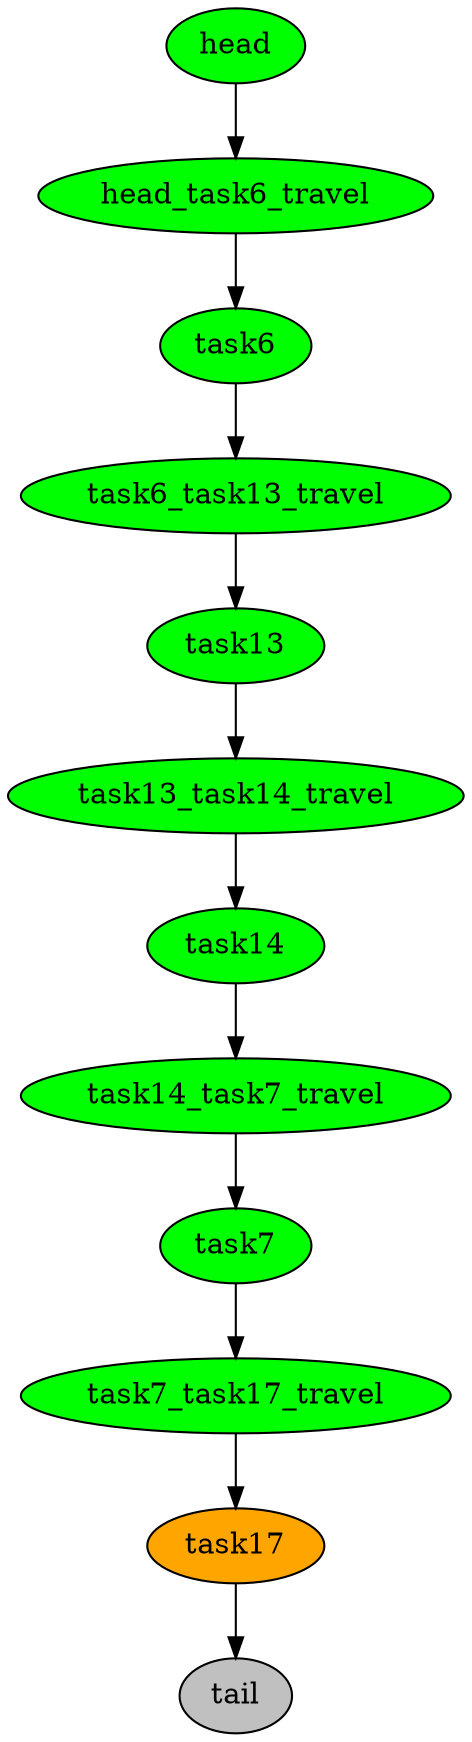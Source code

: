 digraph timeline {
head[label="head",style=filled,fillcolor=green,fontcolor=black];
head_task6_travel[label="head_task6_travel",style=filled,fillcolor=green,fontcolor=black];
task6[label="task6",style=filled,fillcolor=green,fontcolor=black];
task6_task13_travel[label="task6_task13_travel",style=filled,fillcolor=green,fontcolor=black];
task13[label="task13",style=filled,fillcolor=green,fontcolor=black];
task13_task14_travel[label="task13_task14_travel",style=filled,fillcolor=green,fontcolor=black];
task14[label="task14",style=filled,fillcolor=green,fontcolor=black];
task14_task7_travel[label="task14_task7_travel",style=filled,fillcolor=green,fontcolor=black];
task7[label="task7",style=filled,fillcolor=green,fontcolor=black];
task7_task17_travel[label="task7_task17_travel",style=filled,fillcolor=green,fontcolor=black];
task17[label="task17",style=filled,fillcolor=orange,fontcolor=black];
tail[label="tail",style=filled,fillcolor=gray,fontcolor=black];
"head"->"head_task6_travel"[color=black];
"head_task6_travel"->"task6"[color=black];
"task6"->"task6_task13_travel"[color=black];
"task6_task13_travel"->"task13"[color=black];
"task13"->"task13_task14_travel"[color=black];
"task13_task14_travel"->"task14"[color=black];
"task14"->"task14_task7_travel"[color=black];
"task14_task7_travel"->"task7"[color=black];
"task7"->"task7_task17_travel"[color=black];
"task7_task17_travel"->"task17"[color=black];
"task17"->"tail"[color=black];
}
